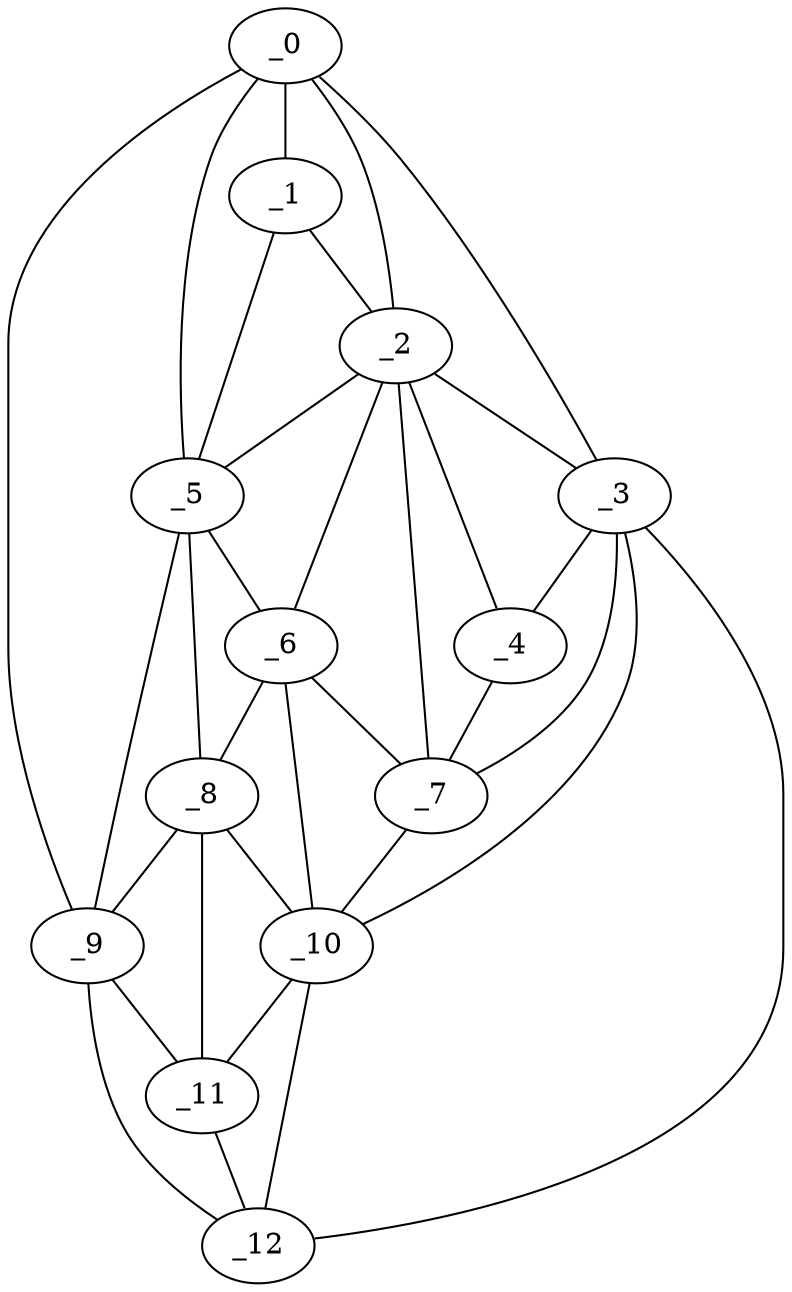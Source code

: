 graph "obj75__185.gxl" {
	_0	 [x=38,
		y=48];
	_1	 [x=42,
		y=49];
	_0 -- _1	 [valence=2];
	_2	 [x=49,
		y=44];
	_0 -- _2	 [valence=1];
	_3	 [x=51,
		y=27];
	_0 -- _3	 [valence=1];
	_5	 [x=58,
		y=56];
	_0 -- _5	 [valence=1];
	_9	 [x=76,
		y=69];
	_0 -- _9	 [valence=1];
	_1 -- _2	 [valence=1];
	_1 -- _5	 [valence=2];
	_2 -- _3	 [valence=2];
	_4	 [x=55,
		y=35];
	_2 -- _4	 [valence=2];
	_2 -- _5	 [valence=2];
	_6	 [x=62,
		y=49];
	_2 -- _6	 [valence=2];
	_7	 [x=63,
		y=40];
	_2 -- _7	 [valence=1];
	_3 -- _4	 [valence=1];
	_3 -- _7	 [valence=2];
	_10	 [x=80,
		y=50];
	_3 -- _10	 [valence=2];
	_12	 [x=96,
		y=61];
	_3 -- _12	 [valence=1];
	_4 -- _7	 [valence=2];
	_5 -- _6	 [valence=1];
	_8	 [x=68,
		y=60];
	_5 -- _8	 [valence=2];
	_5 -- _9	 [valence=2];
	_6 -- _7	 [valence=2];
	_6 -- _8	 [valence=2];
	_6 -- _10	 [valence=2];
	_7 -- _10	 [valence=2];
	_8 -- _9	 [valence=1];
	_8 -- _10	 [valence=2];
	_11	 [x=84,
		y=62];
	_8 -- _11	 [valence=2];
	_9 -- _11	 [valence=1];
	_9 -- _12	 [valence=1];
	_10 -- _11	 [valence=1];
	_10 -- _12	 [valence=1];
	_11 -- _12	 [valence=2];
}
